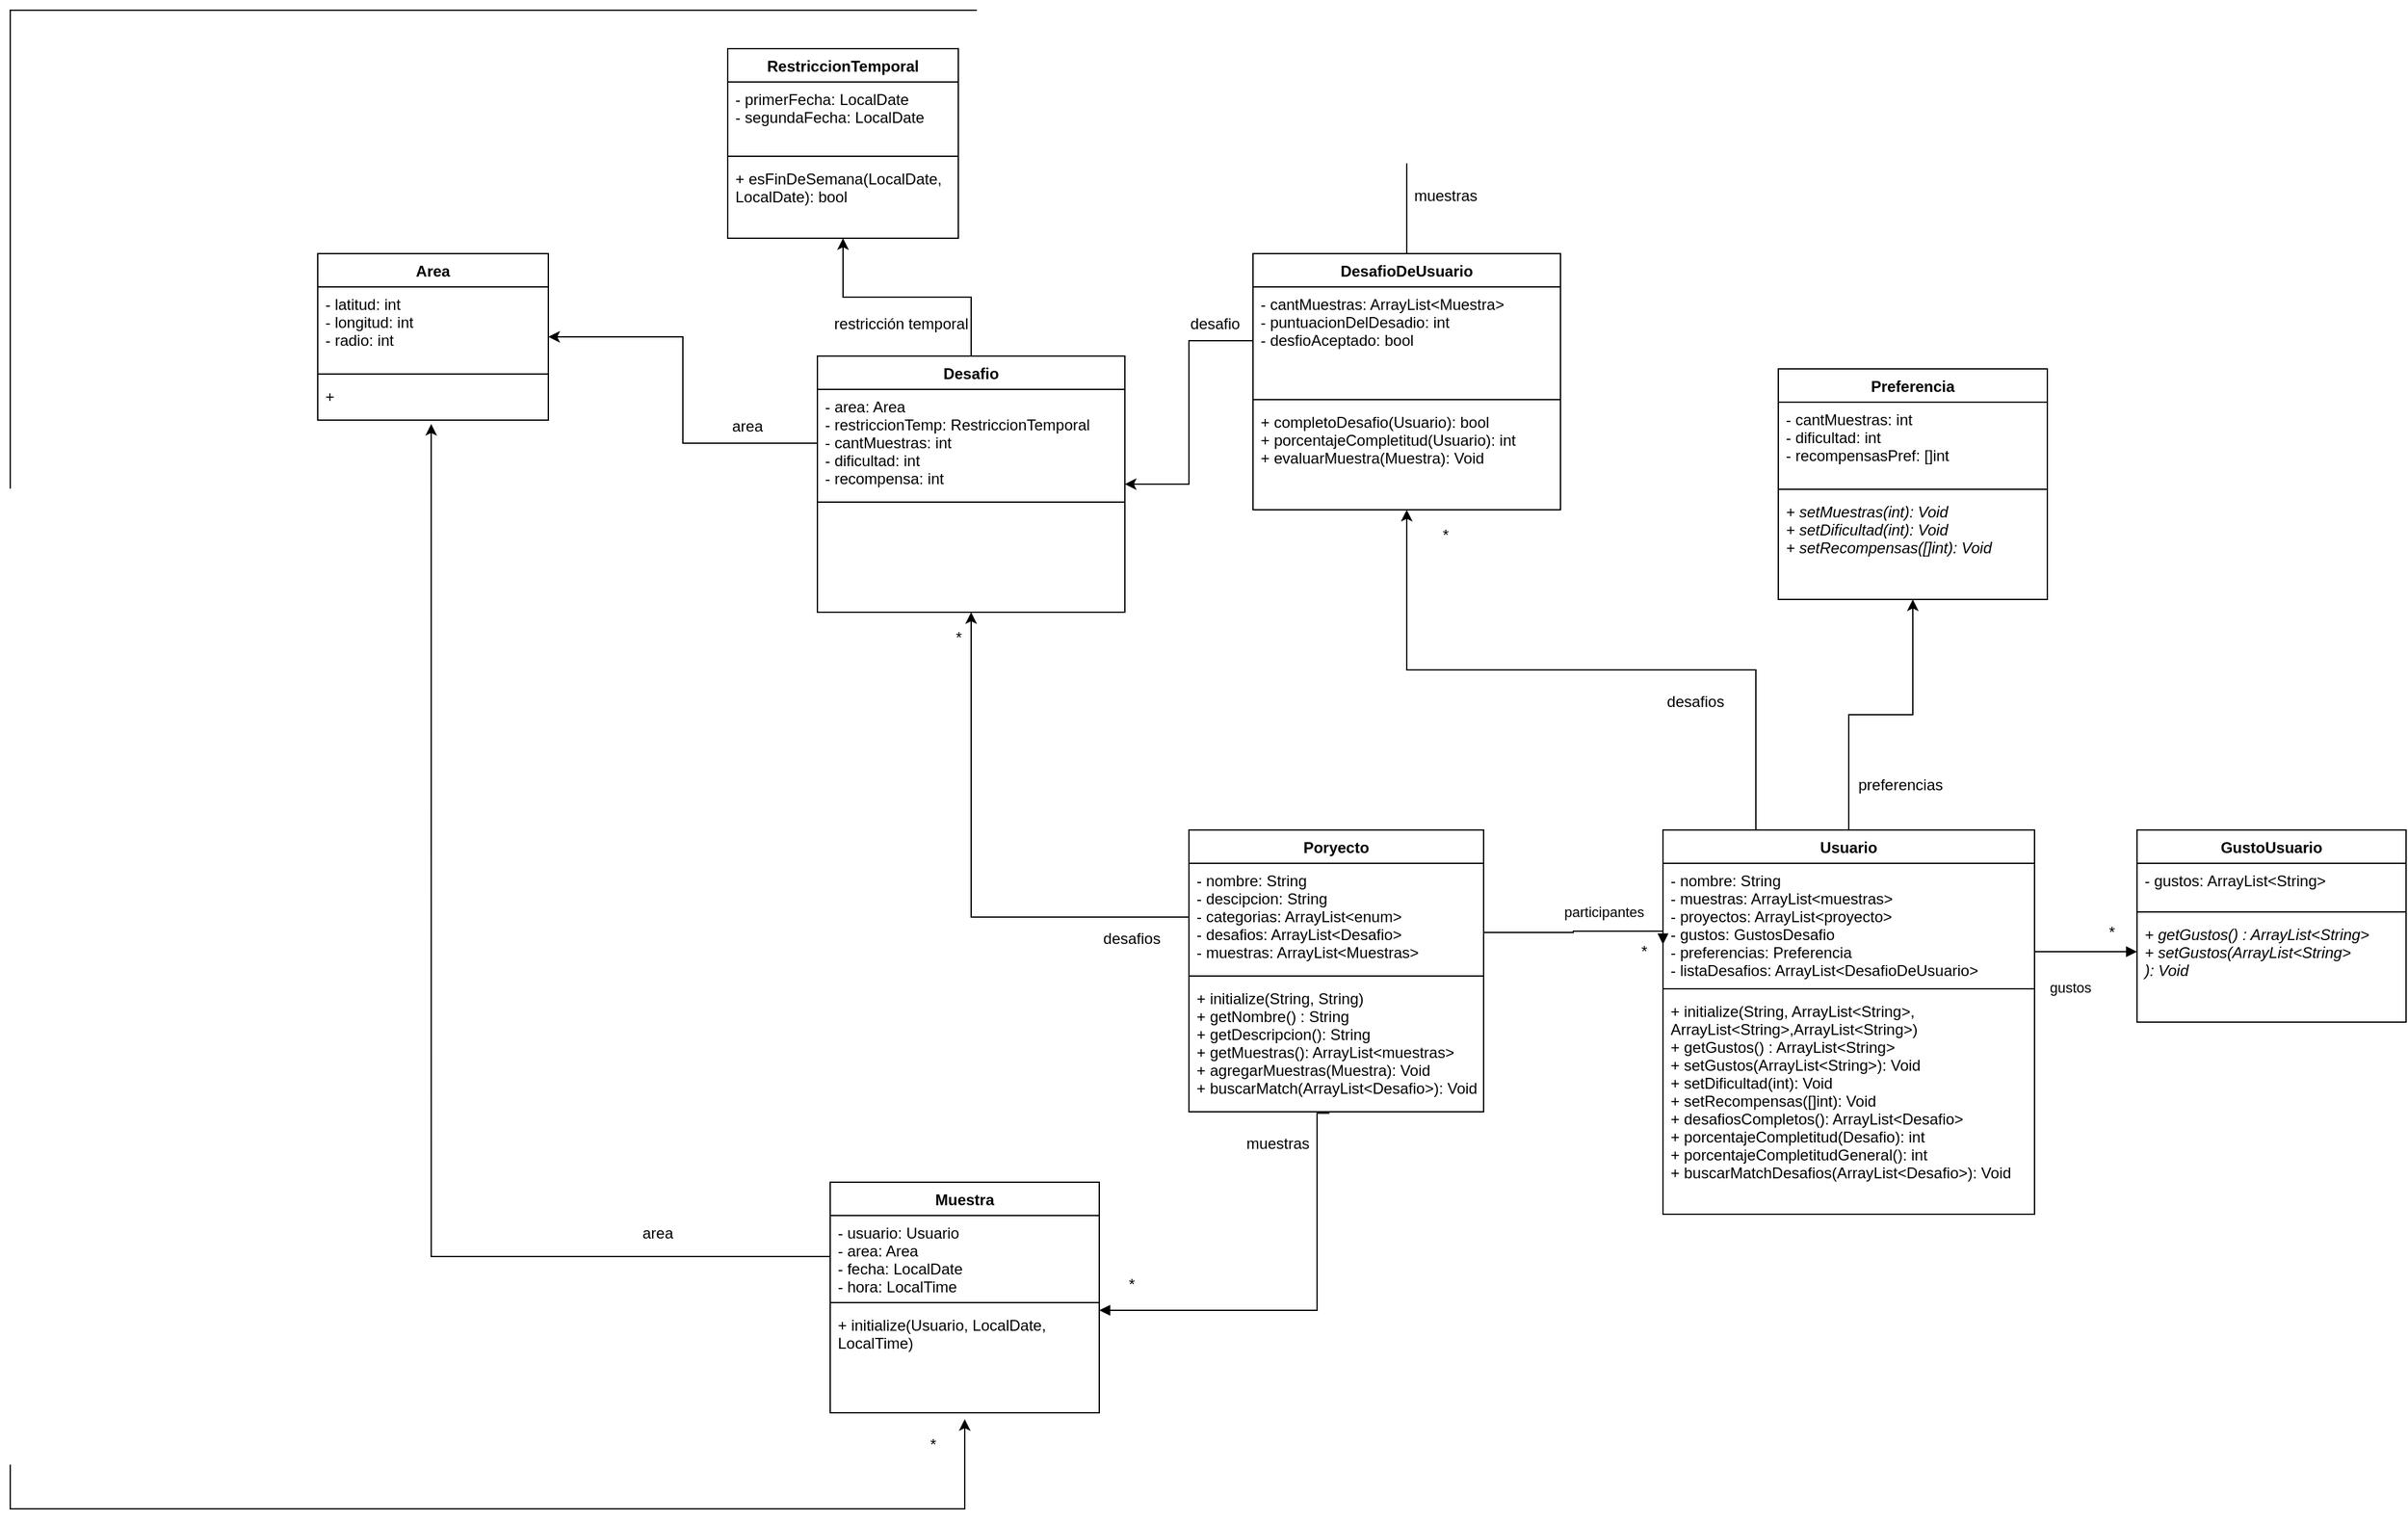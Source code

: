 <mxfile version="20.2.7" type="device"><diagram id="RtXa196zUHbcyY7j_xBq" name="Página-1"><mxGraphModel dx="1695" dy="1668" grid="1" gridSize="10" guides="1" tooltips="1" connect="1" arrows="1" fold="1" page="1" pageScale="1" pageWidth="827" pageHeight="1169" math="0" shadow="0"><root><mxCell id="0"/><mxCell id="1" parent="0"/><mxCell id="bDWuHETarKvvPWuzBQ6r-1" value="Poryecto" style="swimlane;fontStyle=1;align=center;verticalAlign=top;childLayout=stackLayout;horizontal=1;startSize=26;horizontalStack=0;resizeParent=1;resizeParentMax=0;resizeLast=0;collapsible=1;marginBottom=0;" parent="1" vertex="1"><mxGeometry x="310" y="210" width="230" height="220" as="geometry"/></mxCell><mxCell id="bDWuHETarKvvPWuzBQ6r-2" value="- nombre: String&#10;- descipcion: String&#10;- categorias: ArrayList&lt;enum&gt;&#10;- desafios: ArrayList&lt;Desafio&gt;&#10;- muestras: ArrayList&lt;Muestras&gt;" style="text;strokeColor=none;fillColor=none;align=left;verticalAlign=top;spacingLeft=4;spacingRight=4;overflow=hidden;rotatable=0;points=[[0,0.5],[1,0.5]];portConstraint=eastwest;" parent="bDWuHETarKvvPWuzBQ6r-1" vertex="1"><mxGeometry y="26" width="230" height="84" as="geometry"/></mxCell><mxCell id="bDWuHETarKvvPWuzBQ6r-3" value="" style="line;strokeWidth=1;fillColor=none;align=left;verticalAlign=middle;spacingTop=-1;spacingLeft=3;spacingRight=3;rotatable=0;labelPosition=right;points=[];portConstraint=eastwest;strokeColor=inherit;" parent="bDWuHETarKvvPWuzBQ6r-1" vertex="1"><mxGeometry y="110" width="230" height="8" as="geometry"/></mxCell><mxCell id="bDWuHETarKvvPWuzBQ6r-4" value="+ initialize(String, String)&#10;+ getNombre() : String&#10;+ getDescripcion(): String&#10;+ getMuestras(): ArrayList&lt;muestras&gt;&#10;+ agregarMuestras(Muestra): Void&#10;+ buscarMatch(ArrayList&lt;Desafio&gt;): Void" style="text;strokeColor=none;fillColor=none;align=left;verticalAlign=top;spacingLeft=4;spacingRight=4;overflow=hidden;rotatable=0;points=[[0,0.5],[1,0.5]];portConstraint=eastwest;" parent="bDWuHETarKvvPWuzBQ6r-1" vertex="1"><mxGeometry y="118" width="230" height="102" as="geometry"/></mxCell><mxCell id="bDWuHETarKvvPWuzBQ6r-5" value="participantes" style="endArrow=block;endFill=1;html=1;edgeStyle=orthogonalEdgeStyle;align=left;verticalAlign=top;rounded=0;" parent="1" edge="1"><mxGeometry x="-0.125" y="29" relative="1" as="geometry"><mxPoint x="540" y="299" as="sourcePoint"/><mxPoint x="680" y="299.41" as="targetPoint"/><Array as="points"><mxPoint x="540" y="290"/><mxPoint x="610" y="290"/><mxPoint x="680" y="289"/></Array><mxPoint as="offset"/></mxGeometry></mxCell><mxCell id="bDWuHETarKvvPWuzBQ6r-7" value="*" style="text;html=1;align=center;verticalAlign=middle;resizable=0;points=[];autosize=1;strokeColor=none;fillColor=none;" parent="1" vertex="1"><mxGeometry x="650" y="290" width="30" height="30" as="geometry"/></mxCell><mxCell id="z6fj4tluQiky1n-DFtPM-14" style="edgeStyle=orthogonalEdgeStyle;rounded=0;orthogonalLoop=1;jettySize=auto;html=1;exitX=0.5;exitY=0;exitDx=0;exitDy=0;" edge="1" parent="1" source="bDWuHETarKvvPWuzBQ6r-8" target="z6fj4tluQiky1n-DFtPM-10"><mxGeometry relative="1" as="geometry"><mxPoint x="770" y="160" as="targetPoint"/></mxGeometry></mxCell><mxCell id="z6fj4tluQiky1n-DFtPM-43" style="edgeStyle=orthogonalEdgeStyle;rounded=0;orthogonalLoop=1;jettySize=auto;html=1;exitX=0.25;exitY=0;exitDx=0;exitDy=0;" edge="1" parent="1" source="bDWuHETarKvvPWuzBQ6r-8" target="z6fj4tluQiky1n-DFtPM-39"><mxGeometry relative="1" as="geometry"/></mxCell><mxCell id="bDWuHETarKvvPWuzBQ6r-8" value="Usuario" style="swimlane;fontStyle=1;align=center;verticalAlign=top;childLayout=stackLayout;horizontal=1;startSize=26;horizontalStack=0;resizeParent=1;resizeParentMax=0;resizeLast=0;collapsible=1;marginBottom=0;" parent="1" vertex="1"><mxGeometry x="680" y="210" width="290" height="300" as="geometry"/></mxCell><mxCell id="bDWuHETarKvvPWuzBQ6r-9" value="- nombre: String&#10;- muestras: ArrayList&lt;muestras&gt;&#10;- proyectos: ArrayList&lt;proyecto&gt;&#10;- gustos: GustosDesafio&#10;- preferencias: Preferencia&#10;- listaDesafios: ArrayList&lt;DesafioDeUsuario&gt;" style="text;strokeColor=none;fillColor=none;align=left;verticalAlign=top;spacingLeft=4;spacingRight=4;overflow=hidden;rotatable=0;points=[[0,0.5],[1,0.5]];portConstraint=eastwest;" parent="bDWuHETarKvvPWuzBQ6r-8" vertex="1"><mxGeometry y="26" width="290" height="94" as="geometry"/></mxCell><mxCell id="bDWuHETarKvvPWuzBQ6r-10" value="" style="line;strokeWidth=1;fillColor=none;align=left;verticalAlign=middle;spacingTop=-1;spacingLeft=3;spacingRight=3;rotatable=0;labelPosition=right;points=[];portConstraint=eastwest;strokeColor=inherit;" parent="bDWuHETarKvvPWuzBQ6r-8" vertex="1"><mxGeometry y="120" width="290" height="8" as="geometry"/></mxCell><mxCell id="bDWuHETarKvvPWuzBQ6r-11" value="+ initialize(String, ArrayList&lt;String&gt;,&#10;ArrayList&lt;String&gt;,ArrayList&lt;String&gt;)&#10;+ getGustos() : ArrayList&lt;String&gt;&#10;+ setGustos(ArrayList&lt;String&gt;): Void&#10;+ setDificultad(int): Void&#10;+ setRecompensas([]int): Void&#10;+ desafiosCompletos(): ArrayList&lt;Desafio&gt;&#10;+ porcentajeCompletitud(Desafio): int &#10;+ porcentajeCompletitudGeneral(): int&#10;+ buscarMatchDesafios(ArrayList&lt;Desafio&gt;): Void&#10;" style="text;strokeColor=none;fillColor=none;align=left;verticalAlign=top;spacingLeft=4;spacingRight=4;overflow=hidden;rotatable=0;points=[[0,0.5],[1,0.5]];portConstraint=eastwest;" parent="bDWuHETarKvvPWuzBQ6r-8" vertex="1"><mxGeometry y="128" width="290" height="172" as="geometry"/></mxCell><mxCell id="bDWuHETarKvvPWuzBQ6r-12" value="Muestra" style="swimlane;fontStyle=1;align=center;verticalAlign=top;childLayout=stackLayout;horizontal=1;startSize=26;horizontalStack=0;resizeParent=1;resizeParentMax=0;resizeLast=0;collapsible=1;marginBottom=0;" parent="1" vertex="1"><mxGeometry x="30" y="485" width="210" height="180" as="geometry"/></mxCell><mxCell id="bDWuHETarKvvPWuzBQ6r-13" value="- usuario: Usuario&#10;- area: Area&#10;- fecha: LocalDate&#10;- hora: LocalTime" style="text;strokeColor=none;fillColor=none;align=left;verticalAlign=top;spacingLeft=4;spacingRight=4;overflow=hidden;rotatable=0;points=[[0,0.5],[1,0.5]];portConstraint=eastwest;" parent="bDWuHETarKvvPWuzBQ6r-12" vertex="1"><mxGeometry y="26" width="210" height="64" as="geometry"/></mxCell><mxCell id="bDWuHETarKvvPWuzBQ6r-14" value="" style="line;strokeWidth=1;fillColor=none;align=left;verticalAlign=middle;spacingTop=-1;spacingLeft=3;spacingRight=3;rotatable=0;labelPosition=right;points=[];portConstraint=eastwest;strokeColor=inherit;" parent="bDWuHETarKvvPWuzBQ6r-12" vertex="1"><mxGeometry y="90" width="210" height="8" as="geometry"/></mxCell><mxCell id="bDWuHETarKvvPWuzBQ6r-15" value="+ initialize(Usuario, LocalDate, &#10;LocalTime)&#10;" style="text;strokeColor=none;fillColor=none;align=left;verticalAlign=top;spacingLeft=4;spacingRight=4;overflow=hidden;rotatable=0;points=[[0,0.5],[1,0.5]];portConstraint=eastwest;" parent="bDWuHETarKvvPWuzBQ6r-12" vertex="1"><mxGeometry y="98" width="210" height="82" as="geometry"/></mxCell><mxCell id="bDWuHETarKvvPWuzBQ6r-16" value="" style="endArrow=block;endFill=1;html=1;edgeStyle=orthogonalEdgeStyle;align=left;verticalAlign=top;rounded=0;exitX=0.477;exitY=1.011;exitDx=0;exitDy=0;exitPerimeter=0;" parent="1" source="bDWuHETarKvvPWuzBQ6r-4" target="bDWuHETarKvvPWuzBQ6r-12" edge="1"><mxGeometry x="-1" relative="1" as="geometry"><mxPoint x="530" y="410" as="sourcePoint"/><mxPoint x="690" y="410" as="targetPoint"/><Array as="points"><mxPoint x="410" y="585"/></Array></mxGeometry></mxCell><mxCell id="bDWuHETarKvvPWuzBQ6r-19" value="muestras" style="text;html=1;align=center;verticalAlign=middle;resizable=0;points=[];autosize=1;strokeColor=none;fillColor=none;" parent="1" vertex="1"><mxGeometry x="344" y="440" width="70" height="30" as="geometry"/></mxCell><mxCell id="z6fj4tluQiky1n-DFtPM-1" value="*" style="text;html=1;align=center;verticalAlign=middle;resizable=0;points=[];autosize=1;strokeColor=none;fillColor=none;" vertex="1" parent="1"><mxGeometry x="250" y="550" width="30" height="30" as="geometry"/></mxCell><mxCell id="z6fj4tluQiky1n-DFtPM-3" value="GustoUsuario" style="swimlane;fontStyle=1;align=center;verticalAlign=top;childLayout=stackLayout;horizontal=1;startSize=26;horizontalStack=0;resizeParent=1;resizeParentMax=0;resizeLast=0;collapsible=1;marginBottom=0;" vertex="1" parent="1"><mxGeometry x="1050" y="210" width="210" height="150" as="geometry"/></mxCell><mxCell id="z6fj4tluQiky1n-DFtPM-4" value="- gustos: ArrayList&lt;String&gt;&#10;" style="text;strokeColor=none;fillColor=none;align=left;verticalAlign=top;spacingLeft=4;spacingRight=4;overflow=hidden;rotatable=0;points=[[0,0.5],[1,0.5]];portConstraint=eastwest;" vertex="1" parent="z6fj4tluQiky1n-DFtPM-3"><mxGeometry y="26" width="210" height="34" as="geometry"/></mxCell><mxCell id="z6fj4tluQiky1n-DFtPM-5" value="" style="line;strokeWidth=1;fillColor=none;align=left;verticalAlign=middle;spacingTop=-1;spacingLeft=3;spacingRight=3;rotatable=0;labelPosition=right;points=[];portConstraint=eastwest;strokeColor=inherit;" vertex="1" parent="z6fj4tluQiky1n-DFtPM-3"><mxGeometry y="60" width="210" height="8" as="geometry"/></mxCell><mxCell id="z6fj4tluQiky1n-DFtPM-6" value="+ getGustos() : ArrayList&lt;String&gt;&#10;+ setGustos(ArrayList&lt;String&gt;&#10;): Void" style="text;strokeColor=none;fillColor=none;align=left;verticalAlign=top;spacingLeft=4;spacingRight=4;overflow=hidden;rotatable=0;points=[[0,0.5],[1,0.5]];portConstraint=eastwest;fontStyle=2" vertex="1" parent="z6fj4tluQiky1n-DFtPM-3"><mxGeometry y="68" width="210" height="82" as="geometry"/></mxCell><mxCell id="z6fj4tluQiky1n-DFtPM-7" value="gustos&lt;br&gt;" style="endArrow=block;endFill=1;html=1;edgeStyle=orthogonalEdgeStyle;align=left;verticalAlign=top;rounded=0;" edge="1" parent="1"><mxGeometry x="-0.75" y="-15" relative="1" as="geometry"><mxPoint x="970" y="305" as="sourcePoint"/><mxPoint x="1050" y="305.0" as="targetPoint"/><mxPoint as="offset"/></mxGeometry></mxCell><mxCell id="z6fj4tluQiky1n-DFtPM-8" value="*" style="text;html=1;align=center;verticalAlign=middle;resizable=0;points=[];autosize=1;strokeColor=none;fillColor=none;" vertex="1" parent="1"><mxGeometry x="1015" y="275" width="30" height="30" as="geometry"/></mxCell><mxCell id="z6fj4tluQiky1n-DFtPM-10" value="Preferencia" style="swimlane;fontStyle=1;align=center;verticalAlign=top;childLayout=stackLayout;horizontal=1;startSize=26;horizontalStack=0;resizeParent=1;resizeParentMax=0;resizeLast=0;collapsible=1;marginBottom=0;" vertex="1" parent="1"><mxGeometry x="770" y="-150" width="210" height="180" as="geometry"/></mxCell><mxCell id="z6fj4tluQiky1n-DFtPM-11" value="- cantMuestras: int&#10;- dificultad: int&#10;- recompensasPref: []int" style="text;strokeColor=none;fillColor=none;align=left;verticalAlign=top;spacingLeft=4;spacingRight=4;overflow=hidden;rotatable=0;points=[[0,0.5],[1,0.5]];portConstraint=eastwest;" vertex="1" parent="z6fj4tluQiky1n-DFtPM-10"><mxGeometry y="26" width="210" height="64" as="geometry"/></mxCell><mxCell id="z6fj4tluQiky1n-DFtPM-12" value="" style="line;strokeWidth=1;fillColor=none;align=left;verticalAlign=middle;spacingTop=-1;spacingLeft=3;spacingRight=3;rotatable=0;labelPosition=right;points=[];portConstraint=eastwest;strokeColor=inherit;" vertex="1" parent="z6fj4tluQiky1n-DFtPM-10"><mxGeometry y="90" width="210" height="8" as="geometry"/></mxCell><mxCell id="z6fj4tluQiky1n-DFtPM-13" value="+ setMuestras(int): Void&#10;+ setDificultad(int): Void&#10;+ setRecompensas([]int): Void" style="text;strokeColor=none;fillColor=none;align=left;verticalAlign=top;spacingLeft=4;spacingRight=4;overflow=hidden;rotatable=0;points=[[0,0.5],[1,0.5]];portConstraint=eastwest;fontStyle=2" vertex="1" parent="z6fj4tluQiky1n-DFtPM-10"><mxGeometry y="98" width="210" height="82" as="geometry"/></mxCell><mxCell id="z6fj4tluQiky1n-DFtPM-16" value="preferencias&lt;br&gt;" style="text;html=1;align=center;verticalAlign=middle;resizable=0;points=[];autosize=1;strokeColor=none;fillColor=none;" vertex="1" parent="1"><mxGeometry x="820" y="160" width="90" height="30" as="geometry"/></mxCell><mxCell id="z6fj4tluQiky1n-DFtPM-34" style="edgeStyle=orthogonalEdgeStyle;rounded=0;orthogonalLoop=1;jettySize=auto;html=1;exitX=0.5;exitY=0;exitDx=0;exitDy=0;" edge="1" parent="1" source="z6fj4tluQiky1n-DFtPM-18" target="z6fj4tluQiky1n-DFtPM-30"><mxGeometry relative="1" as="geometry"/></mxCell><mxCell id="z6fj4tluQiky1n-DFtPM-18" value="Desafio" style="swimlane;fontStyle=1;align=center;verticalAlign=top;childLayout=stackLayout;horizontal=1;startSize=26;horizontalStack=0;resizeParent=1;resizeParentMax=0;resizeLast=0;collapsible=1;marginBottom=0;" vertex="1" parent="1"><mxGeometry x="20" y="-160" width="240" height="200" as="geometry"/></mxCell><mxCell id="z6fj4tluQiky1n-DFtPM-19" value="- area: Area&#10;- restriccionTemp: RestriccionTemporal&#10;- cantMuestras: int&#10;- dificultad: int &#10;- recompensa: int" style="text;strokeColor=none;fillColor=none;align=left;verticalAlign=top;spacingLeft=4;spacingRight=4;overflow=hidden;rotatable=0;points=[[0,0.5],[1,0.5]];portConstraint=eastwest;" vertex="1" parent="z6fj4tluQiky1n-DFtPM-18"><mxGeometry y="26" width="240" height="84" as="geometry"/></mxCell><mxCell id="z6fj4tluQiky1n-DFtPM-20" value="" style="line;strokeWidth=1;fillColor=none;align=left;verticalAlign=middle;spacingTop=-1;spacingLeft=3;spacingRight=3;rotatable=0;labelPosition=right;points=[];portConstraint=eastwest;strokeColor=inherit;" vertex="1" parent="z6fj4tluQiky1n-DFtPM-18"><mxGeometry y="110" width="240" height="8" as="geometry"/></mxCell><mxCell id="z6fj4tluQiky1n-DFtPM-21" value="  " style="text;strokeColor=none;fillColor=none;align=left;verticalAlign=top;spacingLeft=4;spacingRight=4;overflow=hidden;rotatable=0;points=[[0,0.5],[1,0.5]];portConstraint=eastwest;fontStyle=0" vertex="1" parent="z6fj4tluQiky1n-DFtPM-18"><mxGeometry y="118" width="240" height="82" as="geometry"/></mxCell><mxCell id="z6fj4tluQiky1n-DFtPM-23" value="Area" style="swimlane;fontStyle=1;align=center;verticalAlign=top;childLayout=stackLayout;horizontal=1;startSize=26;horizontalStack=0;resizeParent=1;resizeParentMax=0;resizeLast=0;collapsible=1;marginBottom=0;" vertex="1" parent="1"><mxGeometry x="-370" y="-240" width="180" height="130" as="geometry"/></mxCell><mxCell id="z6fj4tluQiky1n-DFtPM-24" value="- latitud: int&#10;- longitud: int &#10;- radio: int" style="text;strokeColor=none;fillColor=none;align=left;verticalAlign=top;spacingLeft=4;spacingRight=4;overflow=hidden;rotatable=0;points=[[0,0.5],[1,0.5]];portConstraint=eastwest;" vertex="1" parent="z6fj4tluQiky1n-DFtPM-23"><mxGeometry y="26" width="180" height="64" as="geometry"/></mxCell><mxCell id="z6fj4tluQiky1n-DFtPM-25" value="" style="line;strokeWidth=1;fillColor=none;align=left;verticalAlign=middle;spacingTop=-1;spacingLeft=3;spacingRight=3;rotatable=0;labelPosition=right;points=[];portConstraint=eastwest;strokeColor=inherit;" vertex="1" parent="z6fj4tluQiky1n-DFtPM-23"><mxGeometry y="90" width="180" height="8" as="geometry"/></mxCell><mxCell id="z6fj4tluQiky1n-DFtPM-26" value="+ " style="text;strokeColor=none;fillColor=none;align=left;verticalAlign=top;spacingLeft=4;spacingRight=4;overflow=hidden;rotatable=0;points=[[0,0.5],[1,0.5]];portConstraint=eastwest;fontStyle=0" vertex="1" parent="z6fj4tluQiky1n-DFtPM-23"><mxGeometry y="98" width="180" height="32" as="geometry"/></mxCell><mxCell id="z6fj4tluQiky1n-DFtPM-27" style="edgeStyle=orthogonalEdgeStyle;rounded=0;orthogonalLoop=1;jettySize=auto;html=1;exitX=0;exitY=0.5;exitDx=0;exitDy=0;" edge="1" parent="1" source="z6fj4tluQiky1n-DFtPM-19" target="z6fj4tluQiky1n-DFtPM-23"><mxGeometry relative="1" as="geometry"/></mxCell><mxCell id="z6fj4tluQiky1n-DFtPM-28" value="area" style="text;html=1;align=center;verticalAlign=middle;resizable=0;points=[];autosize=1;strokeColor=none;fillColor=none;" vertex="1" parent="1"><mxGeometry x="-60" y="-120" width="50" height="30" as="geometry"/></mxCell><mxCell id="z6fj4tluQiky1n-DFtPM-30" value="RestriccionTemporal" style="swimlane;fontStyle=1;align=center;verticalAlign=top;childLayout=stackLayout;horizontal=1;startSize=26;horizontalStack=0;resizeParent=1;resizeParentMax=0;resizeLast=0;collapsible=1;marginBottom=0;" vertex="1" parent="1"><mxGeometry x="-50" y="-400" width="180" height="148" as="geometry"/></mxCell><mxCell id="z6fj4tluQiky1n-DFtPM-31" value="- primerFecha: LocalDate&#10;- segundaFecha: LocalDate" style="text;strokeColor=none;fillColor=none;align=left;verticalAlign=top;spacingLeft=4;spacingRight=4;overflow=hidden;rotatable=0;points=[[0,0.5],[1,0.5]];portConstraint=eastwest;" vertex="1" parent="z6fj4tluQiky1n-DFtPM-30"><mxGeometry y="26" width="180" height="54" as="geometry"/></mxCell><mxCell id="z6fj4tluQiky1n-DFtPM-32" value="" style="line;strokeWidth=1;fillColor=none;align=left;verticalAlign=middle;spacingTop=-1;spacingLeft=3;spacingRight=3;rotatable=0;labelPosition=right;points=[];portConstraint=eastwest;strokeColor=inherit;" vertex="1" parent="z6fj4tluQiky1n-DFtPM-30"><mxGeometry y="80" width="180" height="8" as="geometry"/></mxCell><mxCell id="z6fj4tluQiky1n-DFtPM-33" value="+ esFinDeSemana(LocalDate, &#10;LocalDate): bool" style="text;strokeColor=none;fillColor=none;align=left;verticalAlign=top;spacingLeft=4;spacingRight=4;overflow=hidden;rotatable=0;points=[[0,0.5],[1,0.5]];portConstraint=eastwest;fontStyle=0" vertex="1" parent="z6fj4tluQiky1n-DFtPM-30"><mxGeometry y="88" width="180" height="60" as="geometry"/></mxCell><mxCell id="z6fj4tluQiky1n-DFtPM-35" value="restricción temporal" style="text;html=1;align=center;verticalAlign=middle;resizable=0;points=[];autosize=1;strokeColor=none;fillColor=none;" vertex="1" parent="1"><mxGeometry x="20" y="-200" width="130" height="30" as="geometry"/></mxCell><mxCell id="z6fj4tluQiky1n-DFtPM-37" style="edgeStyle=orthogonalEdgeStyle;rounded=0;orthogonalLoop=1;jettySize=auto;html=1;exitX=0;exitY=0.5;exitDx=0;exitDy=0;entryX=0.492;entryY=1.095;entryDx=0;entryDy=0;entryPerimeter=0;" edge="1" parent="1" source="bDWuHETarKvvPWuzBQ6r-13" target="z6fj4tluQiky1n-DFtPM-26"><mxGeometry relative="1" as="geometry"><Array as="points"><mxPoint x="-281" y="543"/></Array></mxGeometry></mxCell><mxCell id="z6fj4tluQiky1n-DFtPM-38" value="area" style="text;html=1;align=center;verticalAlign=middle;resizable=0;points=[];autosize=1;strokeColor=none;fillColor=none;" vertex="1" parent="1"><mxGeometry x="-130" y="510" width="50" height="30" as="geometry"/></mxCell><mxCell id="z6fj4tluQiky1n-DFtPM-53" style="edgeStyle=orthogonalEdgeStyle;rounded=0;orthogonalLoop=1;jettySize=auto;html=1;exitX=0.5;exitY=0;exitDx=0;exitDy=0;" edge="1" parent="1" source="z6fj4tluQiky1n-DFtPM-39"><mxGeometry relative="1" as="geometry"><mxPoint x="135" y="670" as="targetPoint"/><Array as="points"><mxPoint x="480" y="-430"/><mxPoint x="-610" y="-430"/><mxPoint x="-610" y="740"/><mxPoint x="135" y="740"/></Array></mxGeometry></mxCell><mxCell id="z6fj4tluQiky1n-DFtPM-39" value="DesafioDeUsuario" style="swimlane;fontStyle=1;align=center;verticalAlign=top;childLayout=stackLayout;horizontal=1;startSize=26;horizontalStack=0;resizeParent=1;resizeParentMax=0;resizeLast=0;collapsible=1;marginBottom=0;" vertex="1" parent="1"><mxGeometry x="360" y="-240" width="240" height="200" as="geometry"/></mxCell><mxCell id="z6fj4tluQiky1n-DFtPM-40" value="- cantMuestras: ArrayList&lt;Muestra&gt;&#10;- puntuacionDelDesadio: int&#10;- desfioAceptado: bool  " style="text;strokeColor=none;fillColor=none;align=left;verticalAlign=top;spacingLeft=4;spacingRight=4;overflow=hidden;rotatable=0;points=[[0,0.5],[1,0.5]];portConstraint=eastwest;" vertex="1" parent="z6fj4tluQiky1n-DFtPM-39"><mxGeometry y="26" width="240" height="84" as="geometry"/></mxCell><mxCell id="z6fj4tluQiky1n-DFtPM-41" value="" style="line;strokeWidth=1;fillColor=none;align=left;verticalAlign=middle;spacingTop=-1;spacingLeft=3;spacingRight=3;rotatable=0;labelPosition=right;points=[];portConstraint=eastwest;strokeColor=inherit;" vertex="1" parent="z6fj4tluQiky1n-DFtPM-39"><mxGeometry y="110" width="240" height="8" as="geometry"/></mxCell><mxCell id="z6fj4tluQiky1n-DFtPM-42" value="+ completoDesafio(Usuario): bool&#10;+ porcentajeCompletitud(Usuario): int&#10;+ evaluarMuestra(Muestra): Void " style="text;strokeColor=none;fillColor=none;align=left;verticalAlign=top;spacingLeft=4;spacingRight=4;overflow=hidden;rotatable=0;points=[[0,0.5],[1,0.5]];portConstraint=eastwest;fontStyle=0" vertex="1" parent="z6fj4tluQiky1n-DFtPM-39"><mxGeometry y="118" width="240" height="82" as="geometry"/></mxCell><mxCell id="z6fj4tluQiky1n-DFtPM-44" style="edgeStyle=orthogonalEdgeStyle;rounded=0;orthogonalLoop=1;jettySize=auto;html=1;exitX=0;exitY=0.5;exitDx=0;exitDy=0;" edge="1" parent="1" source="z6fj4tluQiky1n-DFtPM-40" target="z6fj4tluQiky1n-DFtPM-18"><mxGeometry relative="1" as="geometry"/></mxCell><mxCell id="z6fj4tluQiky1n-DFtPM-45" value="desafio" style="text;html=1;align=center;verticalAlign=middle;resizable=0;points=[];autosize=1;strokeColor=none;fillColor=none;" vertex="1" parent="1"><mxGeometry x="300" y="-200" width="60" height="30" as="geometry"/></mxCell><mxCell id="z6fj4tluQiky1n-DFtPM-46" value="desafios" style="text;html=1;align=center;verticalAlign=middle;resizable=0;points=[];autosize=1;strokeColor=none;fillColor=none;" vertex="1" parent="1"><mxGeometry x="670" y="95" width="70" height="30" as="geometry"/></mxCell><mxCell id="z6fj4tluQiky1n-DFtPM-47" style="edgeStyle=orthogonalEdgeStyle;rounded=0;orthogonalLoop=1;jettySize=auto;html=1;exitX=0;exitY=0.5;exitDx=0;exitDy=0;" edge="1" parent="1" source="bDWuHETarKvvPWuzBQ6r-2" target="z6fj4tluQiky1n-DFtPM-18"><mxGeometry relative="1" as="geometry"/></mxCell><mxCell id="z6fj4tluQiky1n-DFtPM-48" value="desafios" style="text;html=1;align=center;verticalAlign=middle;resizable=0;points=[];autosize=1;strokeColor=none;fillColor=none;" vertex="1" parent="1"><mxGeometry x="230" y="280" width="70" height="30" as="geometry"/></mxCell><mxCell id="z6fj4tluQiky1n-DFtPM-49" value="*" style="text;html=1;align=center;verticalAlign=middle;resizable=0;points=[];autosize=1;strokeColor=none;fillColor=none;" vertex="1" parent="1"><mxGeometry x="115" y="45" width="30" height="30" as="geometry"/></mxCell><mxCell id="z6fj4tluQiky1n-DFtPM-50" value="*" style="text;html=1;align=center;verticalAlign=middle;resizable=0;points=[];autosize=1;strokeColor=none;fillColor=none;" vertex="1" parent="1"><mxGeometry x="495" y="-35" width="30" height="30" as="geometry"/></mxCell><mxCell id="z6fj4tluQiky1n-DFtPM-54" value="*" style="text;html=1;align=center;verticalAlign=middle;resizable=0;points=[];autosize=1;strokeColor=none;fillColor=none;" vertex="1" parent="1"><mxGeometry x="95" y="675" width="30" height="30" as="geometry"/></mxCell><mxCell id="z6fj4tluQiky1n-DFtPM-55" value="muestras&lt;br&gt;" style="text;html=1;align=center;verticalAlign=middle;resizable=0;points=[];autosize=1;strokeColor=none;fillColor=none;" vertex="1" parent="1"><mxGeometry x="475" y="-300" width="70" height="30" as="geometry"/></mxCell></root></mxGraphModel></diagram></mxfile>